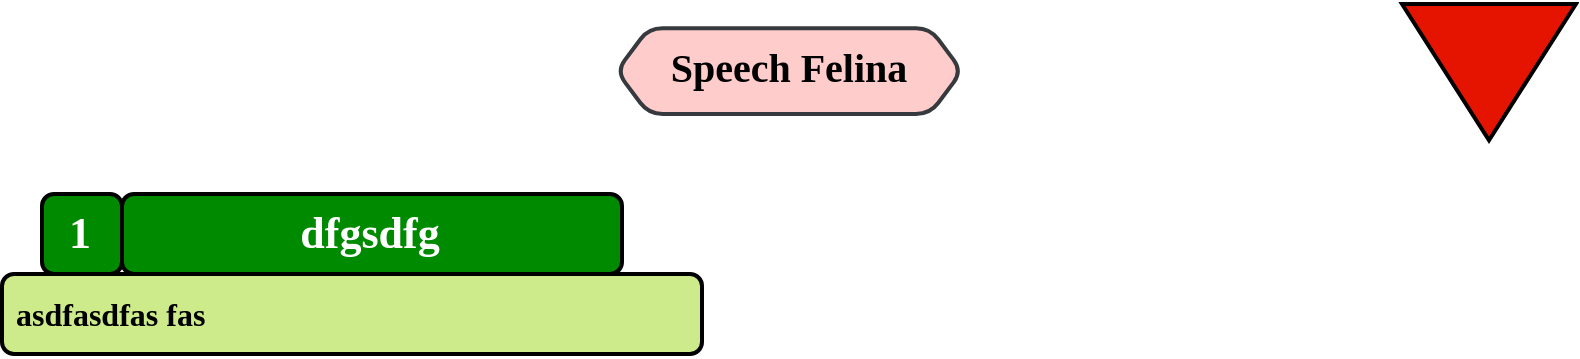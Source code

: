 <mxfile version="25.0.2">
  <diagram name="Page-1" id="Q351kB0EhSWYHD4M-1Rb">
    <mxGraphModel dx="1572" dy="758" grid="1" gridSize="10" guides="1" tooltips="1" connect="1" arrows="1" fold="1" page="1" pageScale="1" pageWidth="827" pageHeight="1169" math="0" shadow="0">
      <root>
        <mxCell id="0" />
        <mxCell id="1" parent="0" />
        <mxCell id="v5_AD-AnuTsD6OLvqKxF-1" value="Speech Felina" style="shape=hexagon;perimeter=hexagonPerimeter2;whiteSpace=wrap;fixedSize=1;size=16;fillColor=#ffcccc;strokeColor=#36393d;fontFamily=ADLaM Display;fontSize=20;strokeWidth=2;align=center;spacingLeft=0;spacingBottom=5;fillStyle=hachure;fontStyle=1;rounded=1;arcSize=14;fontSource=https%3A%2F%2Ffonts.googleapis.com%2Fcss%3Ffamily%3DADLaM%2BDisplay;" vertex="1" parent="1">
          <mxGeometry x="327.32" y="27.14" width="172.68" height="42.86" as="geometry" />
        </mxCell>
        <mxCell id="v5_AD-AnuTsD6OLvqKxF-2" value="" style="triangle;whiteSpace=wrap;html=1;dashed=0;direction=south;fillColor=#e51400;fontColor=#ffffff;strokeColor=#000000;strokeWidth=2;fontFamily=Kufam;fontSource=https%3A%2F%2Ffonts.googleapis.com%2Fcss%3Ffamily%3DKufam;verticalAlign=top;spacingTop=5;fontStyle=1;fontSize=16;" vertex="1" parent="1">
          <mxGeometry x="720" y="15" width="87" height="68.13" as="geometry" />
        </mxCell>
        <mxCell id="v5_AD-AnuTsD6OLvqKxF-3" value="" style="group;fontFamily=Oxanium;fontSource=https%3A%2F%2Ffonts.googleapis.com%2Fcss%3Ffamily%3DOxanium;" vertex="1" connectable="0" parent="1">
          <mxGeometry x="20" y="110" width="350" height="80" as="geometry" />
        </mxCell>
        <mxCell id="v5_AD-AnuTsD6OLvqKxF-4" value="asdfasdfas fas" style="rounded=1;whiteSpace=wrap;html=1;hachureGap=4;fontFamily=Oxanium;strokeWidth=2;fillColor=#cdeb8b;strokeColor=#000000;fontSize=16;fontStyle=1;labelBorderColor=none;textShadow=0;labelBackgroundColor=none;align=left;spacing=7;verticalAlign=middle;fontSource=https%3A%2F%2Ffonts.googleapis.com%2Fcss%3Ffamily%3DOxanium;" vertex="1" parent="v5_AD-AnuTsD6OLvqKxF-3">
          <mxGeometry y="40" width="350" height="40" as="geometry" />
        </mxCell>
        <mxCell id="v5_AD-AnuTsD6OLvqKxF-5" value="1" style="rounded=1;whiteSpace=wrap;html=1;hachureGap=4;fontFamily=Oxanium;strokeWidth=2;fillColor=#008a00;strokeColor=#000000;fontSize=22;fontStyle=1;labelBorderColor=none;textShadow=0;labelBackgroundColor=none;align=center;spacing=5;verticalAlign=middle;spacingTop=0;spacingRight=2;fontColor=#ffffff;container=0;fontSource=https%3A%2F%2Ffonts.googleapis.com%2Fcss%3Ffamily%3DOxanium;" vertex="1" parent="v5_AD-AnuTsD6OLvqKxF-3">
          <mxGeometry x="20" width="40" height="40" as="geometry" />
        </mxCell>
        <mxCell id="v5_AD-AnuTsD6OLvqKxF-6" value="dfgsdfg" style="rounded=1;whiteSpace=wrap;html=1;hachureGap=4;fontFamily=Oxanium;strokeWidth=2;fillColor=#008a00;strokeColor=#000000;fontSize=22;fontStyle=1;labelBorderColor=none;textShadow=0;labelBackgroundColor=none;align=center;spacing=5;verticalAlign=middle;spacingTop=0;spacingRight=2;fontColor=#ffffff;container=0;fontSource=https%3A%2F%2Ffonts.googleapis.com%2Fcss%3Ffamily%3DOxanium;" vertex="1" parent="v5_AD-AnuTsD6OLvqKxF-3">
          <mxGeometry x="60" width="250" height="40" as="geometry" />
        </mxCell>
      </root>
    </mxGraphModel>
  </diagram>
</mxfile>
